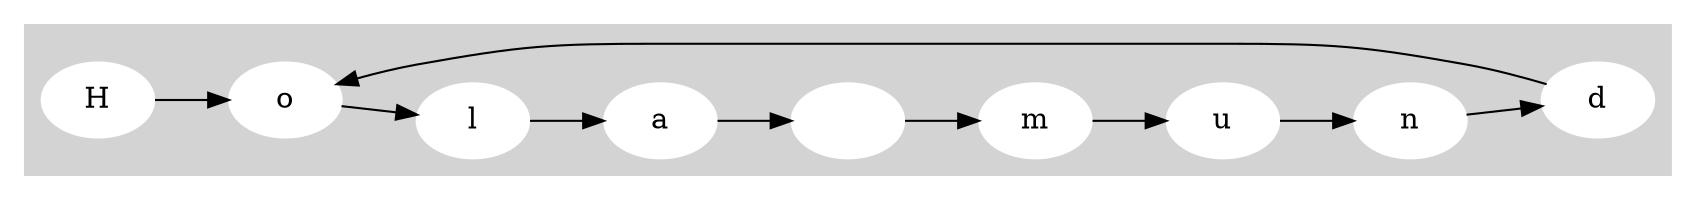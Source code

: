 digraph G {
    rankdir="LR"
  subgraph cluster_0 {
    style=filled;
    color=lightgrey;
    node [style=filled,color=white];
    "H" -> "o" -> "l" -> "a" -> " " -> "m" -> "u" -> "n" -> "d" -> "o";
    
  }
}

